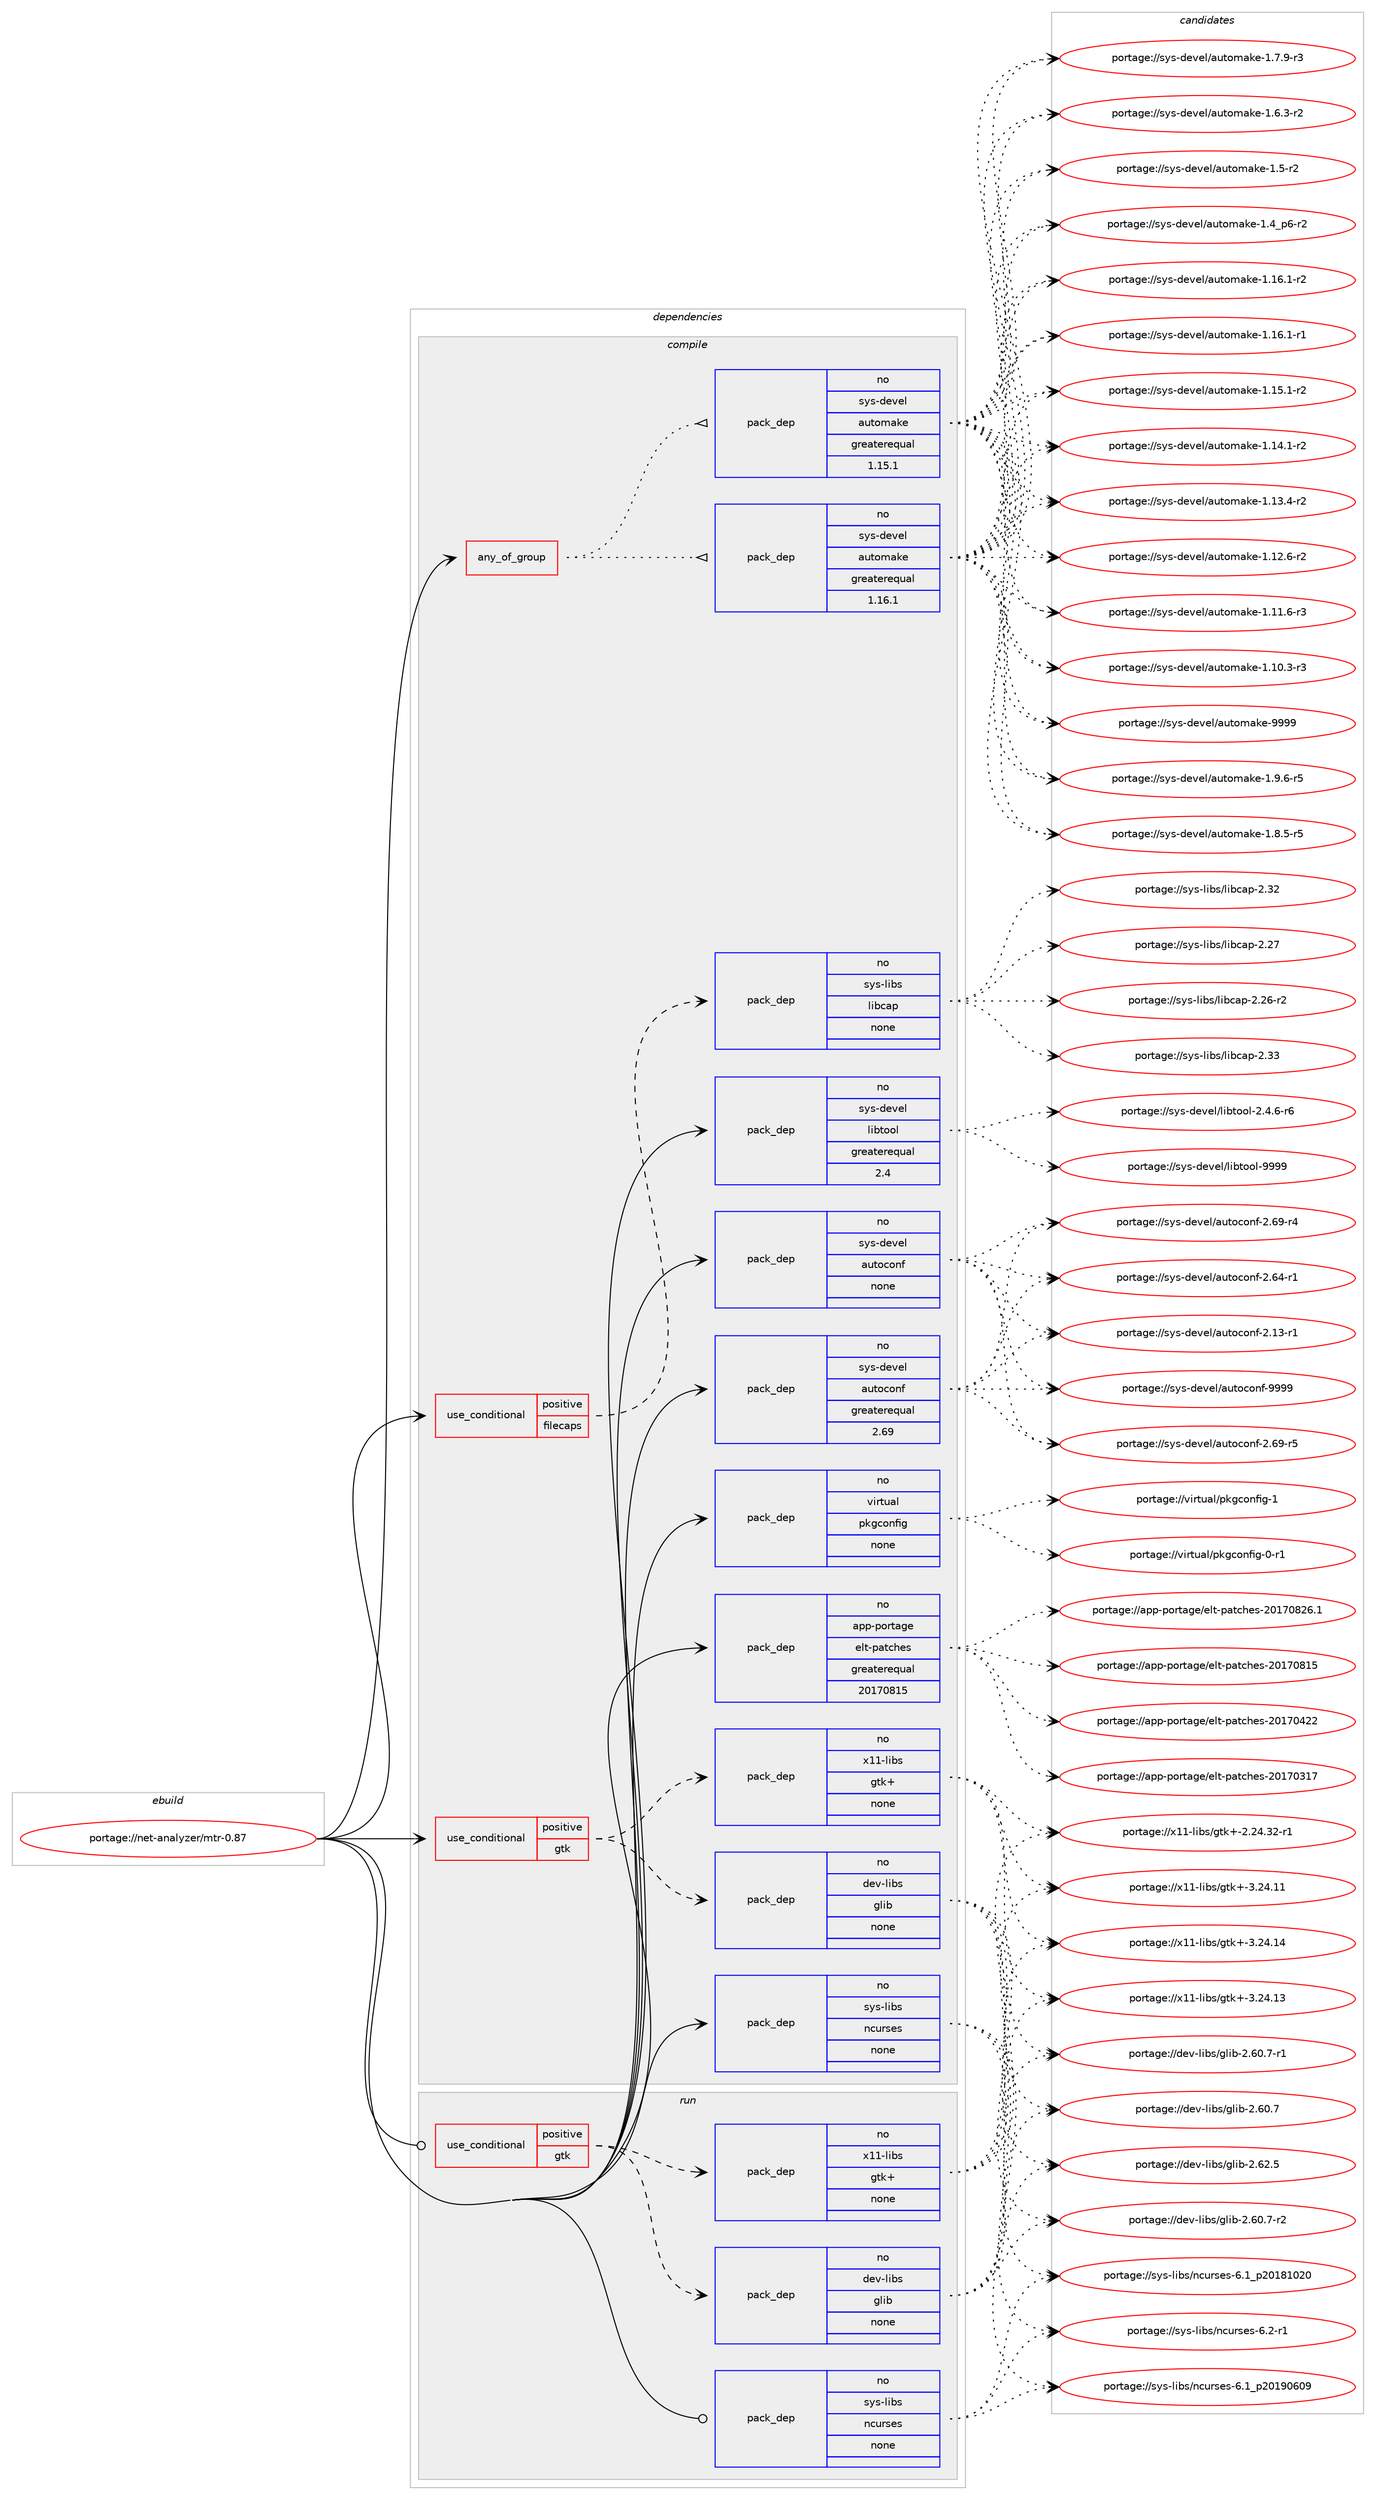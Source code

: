 digraph prolog {

# *************
# Graph options
# *************

newrank=true;
concentrate=true;
compound=true;
graph [rankdir=LR,fontname=Helvetica,fontsize=10,ranksep=1.5];#, ranksep=2.5, nodesep=0.2];
edge  [arrowhead=vee];
node  [fontname=Helvetica,fontsize=10];

# **********
# The ebuild
# **********

subgraph cluster_leftcol {
color=gray;
rank=same;
label=<<i>ebuild</i>>;
id [label="portage://net-analyzer/mtr-0.87", color=red, width=4, href="../net-analyzer/mtr-0.87.svg"];
}

# ****************
# The dependencies
# ****************

subgraph cluster_midcol {
color=gray;
label=<<i>dependencies</i>>;
subgraph cluster_compile {
fillcolor="#eeeeee";
style=filled;
label=<<i>compile</i>>;
subgraph any1312 {
dependency67583 [label=<<TABLE BORDER="0" CELLBORDER="1" CELLSPACING="0" CELLPADDING="4"><TR><TD CELLPADDING="10">any_of_group</TD></TR></TABLE>>, shape=none, color=red];subgraph pack52385 {
dependency67584 [label=<<TABLE BORDER="0" CELLBORDER="1" CELLSPACING="0" CELLPADDING="4" WIDTH="220"><TR><TD ROWSPAN="6" CELLPADDING="30">pack_dep</TD></TR><TR><TD WIDTH="110">no</TD></TR><TR><TD>sys-devel</TD></TR><TR><TD>automake</TD></TR><TR><TD>greaterequal</TD></TR><TR><TD>1.16.1</TD></TR></TABLE>>, shape=none, color=blue];
}
dependency67583:e -> dependency67584:w [weight=20,style="dotted",arrowhead="oinv"];
subgraph pack52386 {
dependency67585 [label=<<TABLE BORDER="0" CELLBORDER="1" CELLSPACING="0" CELLPADDING="4" WIDTH="220"><TR><TD ROWSPAN="6" CELLPADDING="30">pack_dep</TD></TR><TR><TD WIDTH="110">no</TD></TR><TR><TD>sys-devel</TD></TR><TR><TD>automake</TD></TR><TR><TD>greaterequal</TD></TR><TR><TD>1.15.1</TD></TR></TABLE>>, shape=none, color=blue];
}
dependency67583:e -> dependency67585:w [weight=20,style="dotted",arrowhead="oinv"];
}
id:e -> dependency67583:w [weight=20,style="solid",arrowhead="vee"];
subgraph cond13869 {
dependency67586 [label=<<TABLE BORDER="0" CELLBORDER="1" CELLSPACING="0" CELLPADDING="4"><TR><TD ROWSPAN="3" CELLPADDING="10">use_conditional</TD></TR><TR><TD>positive</TD></TR><TR><TD>filecaps</TD></TR></TABLE>>, shape=none, color=red];
subgraph pack52387 {
dependency67587 [label=<<TABLE BORDER="0" CELLBORDER="1" CELLSPACING="0" CELLPADDING="4" WIDTH="220"><TR><TD ROWSPAN="6" CELLPADDING="30">pack_dep</TD></TR><TR><TD WIDTH="110">no</TD></TR><TR><TD>sys-libs</TD></TR><TR><TD>libcap</TD></TR><TR><TD>none</TD></TR><TR><TD></TD></TR></TABLE>>, shape=none, color=blue];
}
dependency67586:e -> dependency67587:w [weight=20,style="dashed",arrowhead="vee"];
}
id:e -> dependency67586:w [weight=20,style="solid",arrowhead="vee"];
subgraph cond13870 {
dependency67588 [label=<<TABLE BORDER="0" CELLBORDER="1" CELLSPACING="0" CELLPADDING="4"><TR><TD ROWSPAN="3" CELLPADDING="10">use_conditional</TD></TR><TR><TD>positive</TD></TR><TR><TD>gtk</TD></TR></TABLE>>, shape=none, color=red];
subgraph pack52388 {
dependency67589 [label=<<TABLE BORDER="0" CELLBORDER="1" CELLSPACING="0" CELLPADDING="4" WIDTH="220"><TR><TD ROWSPAN="6" CELLPADDING="30">pack_dep</TD></TR><TR><TD WIDTH="110">no</TD></TR><TR><TD>dev-libs</TD></TR><TR><TD>glib</TD></TR><TR><TD>none</TD></TR><TR><TD></TD></TR></TABLE>>, shape=none, color=blue];
}
dependency67588:e -> dependency67589:w [weight=20,style="dashed",arrowhead="vee"];
subgraph pack52389 {
dependency67590 [label=<<TABLE BORDER="0" CELLBORDER="1" CELLSPACING="0" CELLPADDING="4" WIDTH="220"><TR><TD ROWSPAN="6" CELLPADDING="30">pack_dep</TD></TR><TR><TD WIDTH="110">no</TD></TR><TR><TD>x11-libs</TD></TR><TR><TD>gtk+</TD></TR><TR><TD>none</TD></TR><TR><TD></TD></TR></TABLE>>, shape=none, color=blue];
}
dependency67588:e -> dependency67590:w [weight=20,style="dashed",arrowhead="vee"];
}
id:e -> dependency67588:w [weight=20,style="solid",arrowhead="vee"];
subgraph pack52390 {
dependency67591 [label=<<TABLE BORDER="0" CELLBORDER="1" CELLSPACING="0" CELLPADDING="4" WIDTH="220"><TR><TD ROWSPAN="6" CELLPADDING="30">pack_dep</TD></TR><TR><TD WIDTH="110">no</TD></TR><TR><TD>app-portage</TD></TR><TR><TD>elt-patches</TD></TR><TR><TD>greaterequal</TD></TR><TR><TD>20170815</TD></TR></TABLE>>, shape=none, color=blue];
}
id:e -> dependency67591:w [weight=20,style="solid",arrowhead="vee"];
subgraph pack52391 {
dependency67592 [label=<<TABLE BORDER="0" CELLBORDER="1" CELLSPACING="0" CELLPADDING="4" WIDTH="220"><TR><TD ROWSPAN="6" CELLPADDING="30">pack_dep</TD></TR><TR><TD WIDTH="110">no</TD></TR><TR><TD>sys-devel</TD></TR><TR><TD>autoconf</TD></TR><TR><TD>greaterequal</TD></TR><TR><TD>2.69</TD></TR></TABLE>>, shape=none, color=blue];
}
id:e -> dependency67592:w [weight=20,style="solid",arrowhead="vee"];
subgraph pack52392 {
dependency67593 [label=<<TABLE BORDER="0" CELLBORDER="1" CELLSPACING="0" CELLPADDING="4" WIDTH="220"><TR><TD ROWSPAN="6" CELLPADDING="30">pack_dep</TD></TR><TR><TD WIDTH="110">no</TD></TR><TR><TD>sys-devel</TD></TR><TR><TD>autoconf</TD></TR><TR><TD>none</TD></TR><TR><TD></TD></TR></TABLE>>, shape=none, color=blue];
}
id:e -> dependency67593:w [weight=20,style="solid",arrowhead="vee"];
subgraph pack52393 {
dependency67594 [label=<<TABLE BORDER="0" CELLBORDER="1" CELLSPACING="0" CELLPADDING="4" WIDTH="220"><TR><TD ROWSPAN="6" CELLPADDING="30">pack_dep</TD></TR><TR><TD WIDTH="110">no</TD></TR><TR><TD>sys-devel</TD></TR><TR><TD>libtool</TD></TR><TR><TD>greaterequal</TD></TR><TR><TD>2.4</TD></TR></TABLE>>, shape=none, color=blue];
}
id:e -> dependency67594:w [weight=20,style="solid",arrowhead="vee"];
subgraph pack52394 {
dependency67595 [label=<<TABLE BORDER="0" CELLBORDER="1" CELLSPACING="0" CELLPADDING="4" WIDTH="220"><TR><TD ROWSPAN="6" CELLPADDING="30">pack_dep</TD></TR><TR><TD WIDTH="110">no</TD></TR><TR><TD>sys-libs</TD></TR><TR><TD>ncurses</TD></TR><TR><TD>none</TD></TR><TR><TD></TD></TR></TABLE>>, shape=none, color=blue];
}
id:e -> dependency67595:w [weight=20,style="solid",arrowhead="vee"];
subgraph pack52395 {
dependency67596 [label=<<TABLE BORDER="0" CELLBORDER="1" CELLSPACING="0" CELLPADDING="4" WIDTH="220"><TR><TD ROWSPAN="6" CELLPADDING="30">pack_dep</TD></TR><TR><TD WIDTH="110">no</TD></TR><TR><TD>virtual</TD></TR><TR><TD>pkgconfig</TD></TR><TR><TD>none</TD></TR><TR><TD></TD></TR></TABLE>>, shape=none, color=blue];
}
id:e -> dependency67596:w [weight=20,style="solid",arrowhead="vee"];
}
subgraph cluster_compileandrun {
fillcolor="#eeeeee";
style=filled;
label=<<i>compile and run</i>>;
}
subgraph cluster_run {
fillcolor="#eeeeee";
style=filled;
label=<<i>run</i>>;
subgraph cond13871 {
dependency67597 [label=<<TABLE BORDER="0" CELLBORDER="1" CELLSPACING="0" CELLPADDING="4"><TR><TD ROWSPAN="3" CELLPADDING="10">use_conditional</TD></TR><TR><TD>positive</TD></TR><TR><TD>gtk</TD></TR></TABLE>>, shape=none, color=red];
subgraph pack52396 {
dependency67598 [label=<<TABLE BORDER="0" CELLBORDER="1" CELLSPACING="0" CELLPADDING="4" WIDTH="220"><TR><TD ROWSPAN="6" CELLPADDING="30">pack_dep</TD></TR><TR><TD WIDTH="110">no</TD></TR><TR><TD>dev-libs</TD></TR><TR><TD>glib</TD></TR><TR><TD>none</TD></TR><TR><TD></TD></TR></TABLE>>, shape=none, color=blue];
}
dependency67597:e -> dependency67598:w [weight=20,style="dashed",arrowhead="vee"];
subgraph pack52397 {
dependency67599 [label=<<TABLE BORDER="0" CELLBORDER="1" CELLSPACING="0" CELLPADDING="4" WIDTH="220"><TR><TD ROWSPAN="6" CELLPADDING="30">pack_dep</TD></TR><TR><TD WIDTH="110">no</TD></TR><TR><TD>x11-libs</TD></TR><TR><TD>gtk+</TD></TR><TR><TD>none</TD></TR><TR><TD></TD></TR></TABLE>>, shape=none, color=blue];
}
dependency67597:e -> dependency67599:w [weight=20,style="dashed",arrowhead="vee"];
}
id:e -> dependency67597:w [weight=20,style="solid",arrowhead="odot"];
subgraph pack52398 {
dependency67600 [label=<<TABLE BORDER="0" CELLBORDER="1" CELLSPACING="0" CELLPADDING="4" WIDTH="220"><TR><TD ROWSPAN="6" CELLPADDING="30">pack_dep</TD></TR><TR><TD WIDTH="110">no</TD></TR><TR><TD>sys-libs</TD></TR><TR><TD>ncurses</TD></TR><TR><TD>none</TD></TR><TR><TD></TD></TR></TABLE>>, shape=none, color=blue];
}
id:e -> dependency67600:w [weight=20,style="solid",arrowhead="odot"];
}
}

# **************
# The candidates
# **************

subgraph cluster_choices {
rank=same;
color=gray;
label=<<i>candidates</i>>;

subgraph choice52385 {
color=black;
nodesep=1;
choice115121115451001011181011084797117116111109971071014557575757 [label="portage://sys-devel/automake-9999", color=red, width=4,href="../sys-devel/automake-9999.svg"];
choice115121115451001011181011084797117116111109971071014549465746544511453 [label="portage://sys-devel/automake-1.9.6-r5", color=red, width=4,href="../sys-devel/automake-1.9.6-r5.svg"];
choice115121115451001011181011084797117116111109971071014549465646534511453 [label="portage://sys-devel/automake-1.8.5-r5", color=red, width=4,href="../sys-devel/automake-1.8.5-r5.svg"];
choice115121115451001011181011084797117116111109971071014549465546574511451 [label="portage://sys-devel/automake-1.7.9-r3", color=red, width=4,href="../sys-devel/automake-1.7.9-r3.svg"];
choice115121115451001011181011084797117116111109971071014549465446514511450 [label="portage://sys-devel/automake-1.6.3-r2", color=red, width=4,href="../sys-devel/automake-1.6.3-r2.svg"];
choice11512111545100101118101108479711711611110997107101454946534511450 [label="portage://sys-devel/automake-1.5-r2", color=red, width=4,href="../sys-devel/automake-1.5-r2.svg"];
choice115121115451001011181011084797117116111109971071014549465295112544511450 [label="portage://sys-devel/automake-1.4_p6-r2", color=red, width=4,href="../sys-devel/automake-1.4_p6-r2.svg"];
choice11512111545100101118101108479711711611110997107101454946495446494511450 [label="portage://sys-devel/automake-1.16.1-r2", color=red, width=4,href="../sys-devel/automake-1.16.1-r2.svg"];
choice11512111545100101118101108479711711611110997107101454946495446494511449 [label="portage://sys-devel/automake-1.16.1-r1", color=red, width=4,href="../sys-devel/automake-1.16.1-r1.svg"];
choice11512111545100101118101108479711711611110997107101454946495346494511450 [label="portage://sys-devel/automake-1.15.1-r2", color=red, width=4,href="../sys-devel/automake-1.15.1-r2.svg"];
choice11512111545100101118101108479711711611110997107101454946495246494511450 [label="portage://sys-devel/automake-1.14.1-r2", color=red, width=4,href="../sys-devel/automake-1.14.1-r2.svg"];
choice11512111545100101118101108479711711611110997107101454946495146524511450 [label="portage://sys-devel/automake-1.13.4-r2", color=red, width=4,href="../sys-devel/automake-1.13.4-r2.svg"];
choice11512111545100101118101108479711711611110997107101454946495046544511450 [label="portage://sys-devel/automake-1.12.6-r2", color=red, width=4,href="../sys-devel/automake-1.12.6-r2.svg"];
choice11512111545100101118101108479711711611110997107101454946494946544511451 [label="portage://sys-devel/automake-1.11.6-r3", color=red, width=4,href="../sys-devel/automake-1.11.6-r3.svg"];
choice11512111545100101118101108479711711611110997107101454946494846514511451 [label="portage://sys-devel/automake-1.10.3-r3", color=red, width=4,href="../sys-devel/automake-1.10.3-r3.svg"];
dependency67584:e -> choice115121115451001011181011084797117116111109971071014557575757:w [style=dotted,weight="100"];
dependency67584:e -> choice115121115451001011181011084797117116111109971071014549465746544511453:w [style=dotted,weight="100"];
dependency67584:e -> choice115121115451001011181011084797117116111109971071014549465646534511453:w [style=dotted,weight="100"];
dependency67584:e -> choice115121115451001011181011084797117116111109971071014549465546574511451:w [style=dotted,weight="100"];
dependency67584:e -> choice115121115451001011181011084797117116111109971071014549465446514511450:w [style=dotted,weight="100"];
dependency67584:e -> choice11512111545100101118101108479711711611110997107101454946534511450:w [style=dotted,weight="100"];
dependency67584:e -> choice115121115451001011181011084797117116111109971071014549465295112544511450:w [style=dotted,weight="100"];
dependency67584:e -> choice11512111545100101118101108479711711611110997107101454946495446494511450:w [style=dotted,weight="100"];
dependency67584:e -> choice11512111545100101118101108479711711611110997107101454946495446494511449:w [style=dotted,weight="100"];
dependency67584:e -> choice11512111545100101118101108479711711611110997107101454946495346494511450:w [style=dotted,weight="100"];
dependency67584:e -> choice11512111545100101118101108479711711611110997107101454946495246494511450:w [style=dotted,weight="100"];
dependency67584:e -> choice11512111545100101118101108479711711611110997107101454946495146524511450:w [style=dotted,weight="100"];
dependency67584:e -> choice11512111545100101118101108479711711611110997107101454946495046544511450:w [style=dotted,weight="100"];
dependency67584:e -> choice11512111545100101118101108479711711611110997107101454946494946544511451:w [style=dotted,weight="100"];
dependency67584:e -> choice11512111545100101118101108479711711611110997107101454946494846514511451:w [style=dotted,weight="100"];
}
subgraph choice52386 {
color=black;
nodesep=1;
choice115121115451001011181011084797117116111109971071014557575757 [label="portage://sys-devel/automake-9999", color=red, width=4,href="../sys-devel/automake-9999.svg"];
choice115121115451001011181011084797117116111109971071014549465746544511453 [label="portage://sys-devel/automake-1.9.6-r5", color=red, width=4,href="../sys-devel/automake-1.9.6-r5.svg"];
choice115121115451001011181011084797117116111109971071014549465646534511453 [label="portage://sys-devel/automake-1.8.5-r5", color=red, width=4,href="../sys-devel/automake-1.8.5-r5.svg"];
choice115121115451001011181011084797117116111109971071014549465546574511451 [label="portage://sys-devel/automake-1.7.9-r3", color=red, width=4,href="../sys-devel/automake-1.7.9-r3.svg"];
choice115121115451001011181011084797117116111109971071014549465446514511450 [label="portage://sys-devel/automake-1.6.3-r2", color=red, width=4,href="../sys-devel/automake-1.6.3-r2.svg"];
choice11512111545100101118101108479711711611110997107101454946534511450 [label="portage://sys-devel/automake-1.5-r2", color=red, width=4,href="../sys-devel/automake-1.5-r2.svg"];
choice115121115451001011181011084797117116111109971071014549465295112544511450 [label="portage://sys-devel/automake-1.4_p6-r2", color=red, width=4,href="../sys-devel/automake-1.4_p6-r2.svg"];
choice11512111545100101118101108479711711611110997107101454946495446494511450 [label="portage://sys-devel/automake-1.16.1-r2", color=red, width=4,href="../sys-devel/automake-1.16.1-r2.svg"];
choice11512111545100101118101108479711711611110997107101454946495446494511449 [label="portage://sys-devel/automake-1.16.1-r1", color=red, width=4,href="../sys-devel/automake-1.16.1-r1.svg"];
choice11512111545100101118101108479711711611110997107101454946495346494511450 [label="portage://sys-devel/automake-1.15.1-r2", color=red, width=4,href="../sys-devel/automake-1.15.1-r2.svg"];
choice11512111545100101118101108479711711611110997107101454946495246494511450 [label="portage://sys-devel/automake-1.14.1-r2", color=red, width=4,href="../sys-devel/automake-1.14.1-r2.svg"];
choice11512111545100101118101108479711711611110997107101454946495146524511450 [label="portage://sys-devel/automake-1.13.4-r2", color=red, width=4,href="../sys-devel/automake-1.13.4-r2.svg"];
choice11512111545100101118101108479711711611110997107101454946495046544511450 [label="portage://sys-devel/automake-1.12.6-r2", color=red, width=4,href="../sys-devel/automake-1.12.6-r2.svg"];
choice11512111545100101118101108479711711611110997107101454946494946544511451 [label="portage://sys-devel/automake-1.11.6-r3", color=red, width=4,href="../sys-devel/automake-1.11.6-r3.svg"];
choice11512111545100101118101108479711711611110997107101454946494846514511451 [label="portage://sys-devel/automake-1.10.3-r3", color=red, width=4,href="../sys-devel/automake-1.10.3-r3.svg"];
dependency67585:e -> choice115121115451001011181011084797117116111109971071014557575757:w [style=dotted,weight="100"];
dependency67585:e -> choice115121115451001011181011084797117116111109971071014549465746544511453:w [style=dotted,weight="100"];
dependency67585:e -> choice115121115451001011181011084797117116111109971071014549465646534511453:w [style=dotted,weight="100"];
dependency67585:e -> choice115121115451001011181011084797117116111109971071014549465546574511451:w [style=dotted,weight="100"];
dependency67585:e -> choice115121115451001011181011084797117116111109971071014549465446514511450:w [style=dotted,weight="100"];
dependency67585:e -> choice11512111545100101118101108479711711611110997107101454946534511450:w [style=dotted,weight="100"];
dependency67585:e -> choice115121115451001011181011084797117116111109971071014549465295112544511450:w [style=dotted,weight="100"];
dependency67585:e -> choice11512111545100101118101108479711711611110997107101454946495446494511450:w [style=dotted,weight="100"];
dependency67585:e -> choice11512111545100101118101108479711711611110997107101454946495446494511449:w [style=dotted,weight="100"];
dependency67585:e -> choice11512111545100101118101108479711711611110997107101454946495346494511450:w [style=dotted,weight="100"];
dependency67585:e -> choice11512111545100101118101108479711711611110997107101454946495246494511450:w [style=dotted,weight="100"];
dependency67585:e -> choice11512111545100101118101108479711711611110997107101454946495146524511450:w [style=dotted,weight="100"];
dependency67585:e -> choice11512111545100101118101108479711711611110997107101454946495046544511450:w [style=dotted,weight="100"];
dependency67585:e -> choice11512111545100101118101108479711711611110997107101454946494946544511451:w [style=dotted,weight="100"];
dependency67585:e -> choice11512111545100101118101108479711711611110997107101454946494846514511451:w [style=dotted,weight="100"];
}
subgraph choice52387 {
color=black;
nodesep=1;
choice1151211154510810598115471081059899971124550465151 [label="portage://sys-libs/libcap-2.33", color=red, width=4,href="../sys-libs/libcap-2.33.svg"];
choice1151211154510810598115471081059899971124550465150 [label="portage://sys-libs/libcap-2.32", color=red, width=4,href="../sys-libs/libcap-2.32.svg"];
choice1151211154510810598115471081059899971124550465055 [label="portage://sys-libs/libcap-2.27", color=red, width=4,href="../sys-libs/libcap-2.27.svg"];
choice11512111545108105981154710810598999711245504650544511450 [label="portage://sys-libs/libcap-2.26-r2", color=red, width=4,href="../sys-libs/libcap-2.26-r2.svg"];
dependency67587:e -> choice1151211154510810598115471081059899971124550465151:w [style=dotted,weight="100"];
dependency67587:e -> choice1151211154510810598115471081059899971124550465150:w [style=dotted,weight="100"];
dependency67587:e -> choice1151211154510810598115471081059899971124550465055:w [style=dotted,weight="100"];
dependency67587:e -> choice11512111545108105981154710810598999711245504650544511450:w [style=dotted,weight="100"];
}
subgraph choice52388 {
color=black;
nodesep=1;
choice1001011184510810598115471031081059845504654504653 [label="portage://dev-libs/glib-2.62.5", color=red, width=4,href="../dev-libs/glib-2.62.5.svg"];
choice10010111845108105981154710310810598455046544846554511450 [label="portage://dev-libs/glib-2.60.7-r2", color=red, width=4,href="../dev-libs/glib-2.60.7-r2.svg"];
choice10010111845108105981154710310810598455046544846554511449 [label="portage://dev-libs/glib-2.60.7-r1", color=red, width=4,href="../dev-libs/glib-2.60.7-r1.svg"];
choice1001011184510810598115471031081059845504654484655 [label="portage://dev-libs/glib-2.60.7", color=red, width=4,href="../dev-libs/glib-2.60.7.svg"];
dependency67589:e -> choice1001011184510810598115471031081059845504654504653:w [style=dotted,weight="100"];
dependency67589:e -> choice10010111845108105981154710310810598455046544846554511450:w [style=dotted,weight="100"];
dependency67589:e -> choice10010111845108105981154710310810598455046544846554511449:w [style=dotted,weight="100"];
dependency67589:e -> choice1001011184510810598115471031081059845504654484655:w [style=dotted,weight="100"];
}
subgraph choice52389 {
color=black;
nodesep=1;
choice1204949451081059811547103116107434551465052464952 [label="portage://x11-libs/gtk+-3.24.14", color=red, width=4,href="../x11-libs/gtk+-3.24.14.svg"];
choice1204949451081059811547103116107434551465052464951 [label="portage://x11-libs/gtk+-3.24.13", color=red, width=4,href="../x11-libs/gtk+-3.24.13.svg"];
choice1204949451081059811547103116107434551465052464949 [label="portage://x11-libs/gtk+-3.24.11", color=red, width=4,href="../x11-libs/gtk+-3.24.11.svg"];
choice12049494510810598115471031161074345504650524651504511449 [label="portage://x11-libs/gtk+-2.24.32-r1", color=red, width=4,href="../x11-libs/gtk+-2.24.32-r1.svg"];
dependency67590:e -> choice1204949451081059811547103116107434551465052464952:w [style=dotted,weight="100"];
dependency67590:e -> choice1204949451081059811547103116107434551465052464951:w [style=dotted,weight="100"];
dependency67590:e -> choice1204949451081059811547103116107434551465052464949:w [style=dotted,weight="100"];
dependency67590:e -> choice12049494510810598115471031161074345504650524651504511449:w [style=dotted,weight="100"];
}
subgraph choice52390 {
color=black;
nodesep=1;
choice971121124511211111411697103101471011081164511297116991041011154550484955485650544649 [label="portage://app-portage/elt-patches-20170826.1", color=red, width=4,href="../app-portage/elt-patches-20170826.1.svg"];
choice97112112451121111141169710310147101108116451129711699104101115455048495548564953 [label="portage://app-portage/elt-patches-20170815", color=red, width=4,href="../app-portage/elt-patches-20170815.svg"];
choice97112112451121111141169710310147101108116451129711699104101115455048495548525050 [label="portage://app-portage/elt-patches-20170422", color=red, width=4,href="../app-portage/elt-patches-20170422.svg"];
choice97112112451121111141169710310147101108116451129711699104101115455048495548514955 [label="portage://app-portage/elt-patches-20170317", color=red, width=4,href="../app-portage/elt-patches-20170317.svg"];
dependency67591:e -> choice971121124511211111411697103101471011081164511297116991041011154550484955485650544649:w [style=dotted,weight="100"];
dependency67591:e -> choice97112112451121111141169710310147101108116451129711699104101115455048495548564953:w [style=dotted,weight="100"];
dependency67591:e -> choice97112112451121111141169710310147101108116451129711699104101115455048495548525050:w [style=dotted,weight="100"];
dependency67591:e -> choice97112112451121111141169710310147101108116451129711699104101115455048495548514955:w [style=dotted,weight="100"];
}
subgraph choice52391 {
color=black;
nodesep=1;
choice115121115451001011181011084797117116111991111101024557575757 [label="portage://sys-devel/autoconf-9999", color=red, width=4,href="../sys-devel/autoconf-9999.svg"];
choice1151211154510010111810110847971171161119911111010245504654574511453 [label="portage://sys-devel/autoconf-2.69-r5", color=red, width=4,href="../sys-devel/autoconf-2.69-r5.svg"];
choice1151211154510010111810110847971171161119911111010245504654574511452 [label="portage://sys-devel/autoconf-2.69-r4", color=red, width=4,href="../sys-devel/autoconf-2.69-r4.svg"];
choice1151211154510010111810110847971171161119911111010245504654524511449 [label="portage://sys-devel/autoconf-2.64-r1", color=red, width=4,href="../sys-devel/autoconf-2.64-r1.svg"];
choice1151211154510010111810110847971171161119911111010245504649514511449 [label="portage://sys-devel/autoconf-2.13-r1", color=red, width=4,href="../sys-devel/autoconf-2.13-r1.svg"];
dependency67592:e -> choice115121115451001011181011084797117116111991111101024557575757:w [style=dotted,weight="100"];
dependency67592:e -> choice1151211154510010111810110847971171161119911111010245504654574511453:w [style=dotted,weight="100"];
dependency67592:e -> choice1151211154510010111810110847971171161119911111010245504654574511452:w [style=dotted,weight="100"];
dependency67592:e -> choice1151211154510010111810110847971171161119911111010245504654524511449:w [style=dotted,weight="100"];
dependency67592:e -> choice1151211154510010111810110847971171161119911111010245504649514511449:w [style=dotted,weight="100"];
}
subgraph choice52392 {
color=black;
nodesep=1;
choice115121115451001011181011084797117116111991111101024557575757 [label="portage://sys-devel/autoconf-9999", color=red, width=4,href="../sys-devel/autoconf-9999.svg"];
choice1151211154510010111810110847971171161119911111010245504654574511453 [label="portage://sys-devel/autoconf-2.69-r5", color=red, width=4,href="../sys-devel/autoconf-2.69-r5.svg"];
choice1151211154510010111810110847971171161119911111010245504654574511452 [label="portage://sys-devel/autoconf-2.69-r4", color=red, width=4,href="../sys-devel/autoconf-2.69-r4.svg"];
choice1151211154510010111810110847971171161119911111010245504654524511449 [label="portage://sys-devel/autoconf-2.64-r1", color=red, width=4,href="../sys-devel/autoconf-2.64-r1.svg"];
choice1151211154510010111810110847971171161119911111010245504649514511449 [label="portage://sys-devel/autoconf-2.13-r1", color=red, width=4,href="../sys-devel/autoconf-2.13-r1.svg"];
dependency67593:e -> choice115121115451001011181011084797117116111991111101024557575757:w [style=dotted,weight="100"];
dependency67593:e -> choice1151211154510010111810110847971171161119911111010245504654574511453:w [style=dotted,weight="100"];
dependency67593:e -> choice1151211154510010111810110847971171161119911111010245504654574511452:w [style=dotted,weight="100"];
dependency67593:e -> choice1151211154510010111810110847971171161119911111010245504654524511449:w [style=dotted,weight="100"];
dependency67593:e -> choice1151211154510010111810110847971171161119911111010245504649514511449:w [style=dotted,weight="100"];
}
subgraph choice52393 {
color=black;
nodesep=1;
choice1151211154510010111810110847108105981161111111084557575757 [label="portage://sys-devel/libtool-9999", color=red, width=4,href="../sys-devel/libtool-9999.svg"];
choice1151211154510010111810110847108105981161111111084550465246544511454 [label="portage://sys-devel/libtool-2.4.6-r6", color=red, width=4,href="../sys-devel/libtool-2.4.6-r6.svg"];
dependency67594:e -> choice1151211154510010111810110847108105981161111111084557575757:w [style=dotted,weight="100"];
dependency67594:e -> choice1151211154510010111810110847108105981161111111084550465246544511454:w [style=dotted,weight="100"];
}
subgraph choice52394 {
color=black;
nodesep=1;
choice11512111545108105981154711099117114115101115455446504511449 [label="portage://sys-libs/ncurses-6.2-r1", color=red, width=4,href="../sys-libs/ncurses-6.2-r1.svg"];
choice1151211154510810598115471109911711411510111545544649951125048495748544857 [label="portage://sys-libs/ncurses-6.1_p20190609", color=red, width=4,href="../sys-libs/ncurses-6.1_p20190609.svg"];
choice1151211154510810598115471109911711411510111545544649951125048495649485048 [label="portage://sys-libs/ncurses-6.1_p20181020", color=red, width=4,href="../sys-libs/ncurses-6.1_p20181020.svg"];
dependency67595:e -> choice11512111545108105981154711099117114115101115455446504511449:w [style=dotted,weight="100"];
dependency67595:e -> choice1151211154510810598115471109911711411510111545544649951125048495748544857:w [style=dotted,weight="100"];
dependency67595:e -> choice1151211154510810598115471109911711411510111545544649951125048495649485048:w [style=dotted,weight="100"];
}
subgraph choice52395 {
color=black;
nodesep=1;
choice1181051141161179710847112107103991111101021051034549 [label="portage://virtual/pkgconfig-1", color=red, width=4,href="../virtual/pkgconfig-1.svg"];
choice11810511411611797108471121071039911111010210510345484511449 [label="portage://virtual/pkgconfig-0-r1", color=red, width=4,href="../virtual/pkgconfig-0-r1.svg"];
dependency67596:e -> choice1181051141161179710847112107103991111101021051034549:w [style=dotted,weight="100"];
dependency67596:e -> choice11810511411611797108471121071039911111010210510345484511449:w [style=dotted,weight="100"];
}
subgraph choice52396 {
color=black;
nodesep=1;
choice1001011184510810598115471031081059845504654504653 [label="portage://dev-libs/glib-2.62.5", color=red, width=4,href="../dev-libs/glib-2.62.5.svg"];
choice10010111845108105981154710310810598455046544846554511450 [label="portage://dev-libs/glib-2.60.7-r2", color=red, width=4,href="../dev-libs/glib-2.60.7-r2.svg"];
choice10010111845108105981154710310810598455046544846554511449 [label="portage://dev-libs/glib-2.60.7-r1", color=red, width=4,href="../dev-libs/glib-2.60.7-r1.svg"];
choice1001011184510810598115471031081059845504654484655 [label="portage://dev-libs/glib-2.60.7", color=red, width=4,href="../dev-libs/glib-2.60.7.svg"];
dependency67598:e -> choice1001011184510810598115471031081059845504654504653:w [style=dotted,weight="100"];
dependency67598:e -> choice10010111845108105981154710310810598455046544846554511450:w [style=dotted,weight="100"];
dependency67598:e -> choice10010111845108105981154710310810598455046544846554511449:w [style=dotted,weight="100"];
dependency67598:e -> choice1001011184510810598115471031081059845504654484655:w [style=dotted,weight="100"];
}
subgraph choice52397 {
color=black;
nodesep=1;
choice1204949451081059811547103116107434551465052464952 [label="portage://x11-libs/gtk+-3.24.14", color=red, width=4,href="../x11-libs/gtk+-3.24.14.svg"];
choice1204949451081059811547103116107434551465052464951 [label="portage://x11-libs/gtk+-3.24.13", color=red, width=4,href="../x11-libs/gtk+-3.24.13.svg"];
choice1204949451081059811547103116107434551465052464949 [label="portage://x11-libs/gtk+-3.24.11", color=red, width=4,href="../x11-libs/gtk+-3.24.11.svg"];
choice12049494510810598115471031161074345504650524651504511449 [label="portage://x11-libs/gtk+-2.24.32-r1", color=red, width=4,href="../x11-libs/gtk+-2.24.32-r1.svg"];
dependency67599:e -> choice1204949451081059811547103116107434551465052464952:w [style=dotted,weight="100"];
dependency67599:e -> choice1204949451081059811547103116107434551465052464951:w [style=dotted,weight="100"];
dependency67599:e -> choice1204949451081059811547103116107434551465052464949:w [style=dotted,weight="100"];
dependency67599:e -> choice12049494510810598115471031161074345504650524651504511449:w [style=dotted,weight="100"];
}
subgraph choice52398 {
color=black;
nodesep=1;
choice11512111545108105981154711099117114115101115455446504511449 [label="portage://sys-libs/ncurses-6.2-r1", color=red, width=4,href="../sys-libs/ncurses-6.2-r1.svg"];
choice1151211154510810598115471109911711411510111545544649951125048495748544857 [label="portage://sys-libs/ncurses-6.1_p20190609", color=red, width=4,href="../sys-libs/ncurses-6.1_p20190609.svg"];
choice1151211154510810598115471109911711411510111545544649951125048495649485048 [label="portage://sys-libs/ncurses-6.1_p20181020", color=red, width=4,href="../sys-libs/ncurses-6.1_p20181020.svg"];
dependency67600:e -> choice11512111545108105981154711099117114115101115455446504511449:w [style=dotted,weight="100"];
dependency67600:e -> choice1151211154510810598115471109911711411510111545544649951125048495748544857:w [style=dotted,weight="100"];
dependency67600:e -> choice1151211154510810598115471109911711411510111545544649951125048495649485048:w [style=dotted,weight="100"];
}
}

}
